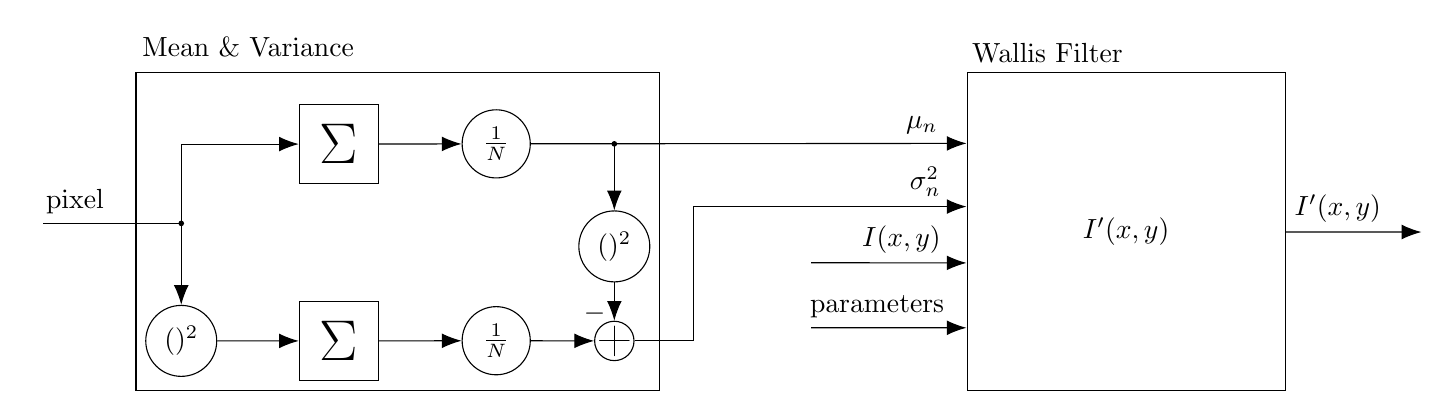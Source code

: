 % \tikzsetnextfilename{system-overview}

\tikzset{%
  do path picture/.style={%
    path picture={%
      \pgfpointdiff{\pgfpointanchor{path picture bounding box}{south west}}%
        {\pgfpointanchor{path picture bounding box}{north east}}%
      \pgfgetlastxy\x\y%
      \tikzset{x=\x/2,y=\y/2}%
      #1
    }
  },
  sin wave/.style={do path picture={    
    \draw [line cap=round] (-3/4,0)
      sin (-3/8,1/2) cos (0,0) sin (3/8,-1/2) cos (3/4,0);
  }},
  cross/.style={do path picture={    
    \draw [line cap=round] (-1,-1) -- (1,1) (-1,1) -- (1,-1);
  }},
  plus/.style={do path picture={    
    \draw [line cap=round] (-3/4,0) -- (3/4,0) (0,-3/4) -- (0,3/4);
  }}
}

\begin{tikzpicture}[
    rounded corners=0mm, 
]
    %coordinates
    \coordinate (wallis)    at (13,-4.135);
    \coordinate (sum0)      at (3,-1.5);
    \coordinate (sum1)      at (3,-4);
    \coordinate (plus2)     at (6.5,-3.75);
    \coordinate (square0)   at (1,-3.95);
    \coordinate (square1)   at (6.5,-2.75);
    \coordinate (divide0)   at (5,-1.43);
    \coordinate (divide1)   at (5,-3.93);

    %nodes
    \node[draw, fill=white, minimum width=4.04cm, minimum height=4.04cm, anchor=south, align=center, label={[xshift=-1cm, yshift=0cm]Wallis Filter}] (wallis) at (wallis) {$I'(x,y)$};
    \node[draw, fill=white, minimum width=1cm, minimum height=1cm, anchor=south, align=center] (sum0) at (sum0) {\huge $\Sigma$};
    \node[draw, fill=white, minimum width=1cm, minimum height=1cm, anchor=south, align=center] (sum1) at (sum1) {\huge $\Sigma$};
    \node [circle, draw, minimum width=0.5cm, minimum height=0.5cm, anchor=south, align=center, plus] (plus2) at (plus2) {};
    \node [circle, draw, minimum width=0.5cm, minimum height=0.5cm, anchor=south, align=center] (divide0) at (divide0) {$\frac{1}{N}$};
    \node [circle, draw, minimum width=0.5cm, minimum height=0.5cm, anchor=south, align=center] (divide1) at (divide1) {$\frac{1}{N}$};
    \node [circle, draw, minimum width=0.5cm, minimum height=0.5cm, anchor=south, align=center] (square0) at (square0) {$()^2$};
    \node [circle, draw, minimum width=0.5cm, minimum height=0.5cm, anchor=south, align=center] (square1) at (square1) {$()^2$};


    \node[draw,fit={($(sum0.north)+(0,8pt)$) (sum1) (plus2) (square0) (square1) (divide0) (divide1)}] {}; 
    \node[above,xshift=1.85cm,yshift=0cm] {Mean \& Variance};

    %path
    \path[draw,-{Latex[length=2.5mm]}] (-0.75,-2) node[above,xshift=0.4cm,yshift=0cm]{pixel} -- ++(1.75,0) |- (sum0.west);
    \path[draw,-{Latex[length=2.5mm]}] (-0.75,-2) -- ++(1.75,0) -- (square0);

    %mean
    \path[draw,-{Latex[length=2.5mm]}] (sum0) -- (divide0);
    \path[draw,-{Latex[length=2.5mm]}] (divide0) -| (square1);

    %variance
    \path[draw,-{Latex[length=2.5mm]}] (square0) -- (sum1);
    \path[draw,-{Latex[length=2.5mm]}] (sum1) -- (divide1);
    \path[draw,-{Latex[length=2.5mm]}] (divide1) -- (plus2);
    \path[draw,-{Latex[length=2.5mm]}] (square1) -- node[above,xshift=-0.25cm,yshift=-0.4cm] {$-$} (plus2);

    %wallis
    \path[draw,-{Latex[length=2.5mm]}] (divide0) -- node[above,xshift=2.2cm,yshift=0cm]{$\mu_n$} (wallis.151);
    \path[draw,-{Latex[length=2.5mm]}] (plus2) -- ++(1,0) |- node[above,xshift=2.95cm,yshift=0cm]{$\sigma_{n}^{2}$} (wallis.171);
    \path[draw,-{Latex[length=2.5mm]}] (9,-2.5) -- node[above,xshift=0.16cm,yshift=0cm]{$I(x,y)$} (wallis.191);
    \path[draw,-{Latex[length=2.5mm]}] (9,-3.325) -- node[above,xshift=-0.15cm,yshift=0cm]{parameters} (wallis.211);
    \path[draw,-{Latex[length=2.5mm]}] (wallis) -- node[above,xshift=-0.2cm,yshift=0cm]{$I'(x,y)$} (16.75,-2.11);

    \node[circle, draw=black, fill=black, inner sep=0pt,minimum size=1.6pt] (b) at (6.5,-0.99) {};
    \node[circle, draw=black, fill=black, inner sep=0pt,minimum size=1.6pt] (b) at (1,-2) {};



\end{tikzpicture}